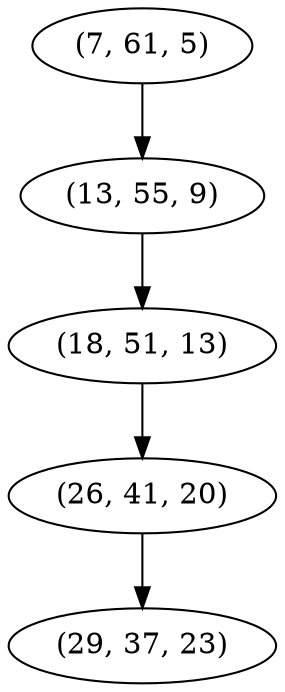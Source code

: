 digraph tree {
    "(7, 61, 5)";
    "(13, 55, 9)";
    "(18, 51, 13)";
    "(26, 41, 20)";
    "(29, 37, 23)";
    "(7, 61, 5)" -> "(13, 55, 9)";
    "(13, 55, 9)" -> "(18, 51, 13)";
    "(18, 51, 13)" -> "(26, 41, 20)";
    "(26, 41, 20)" -> "(29, 37, 23)";
}
